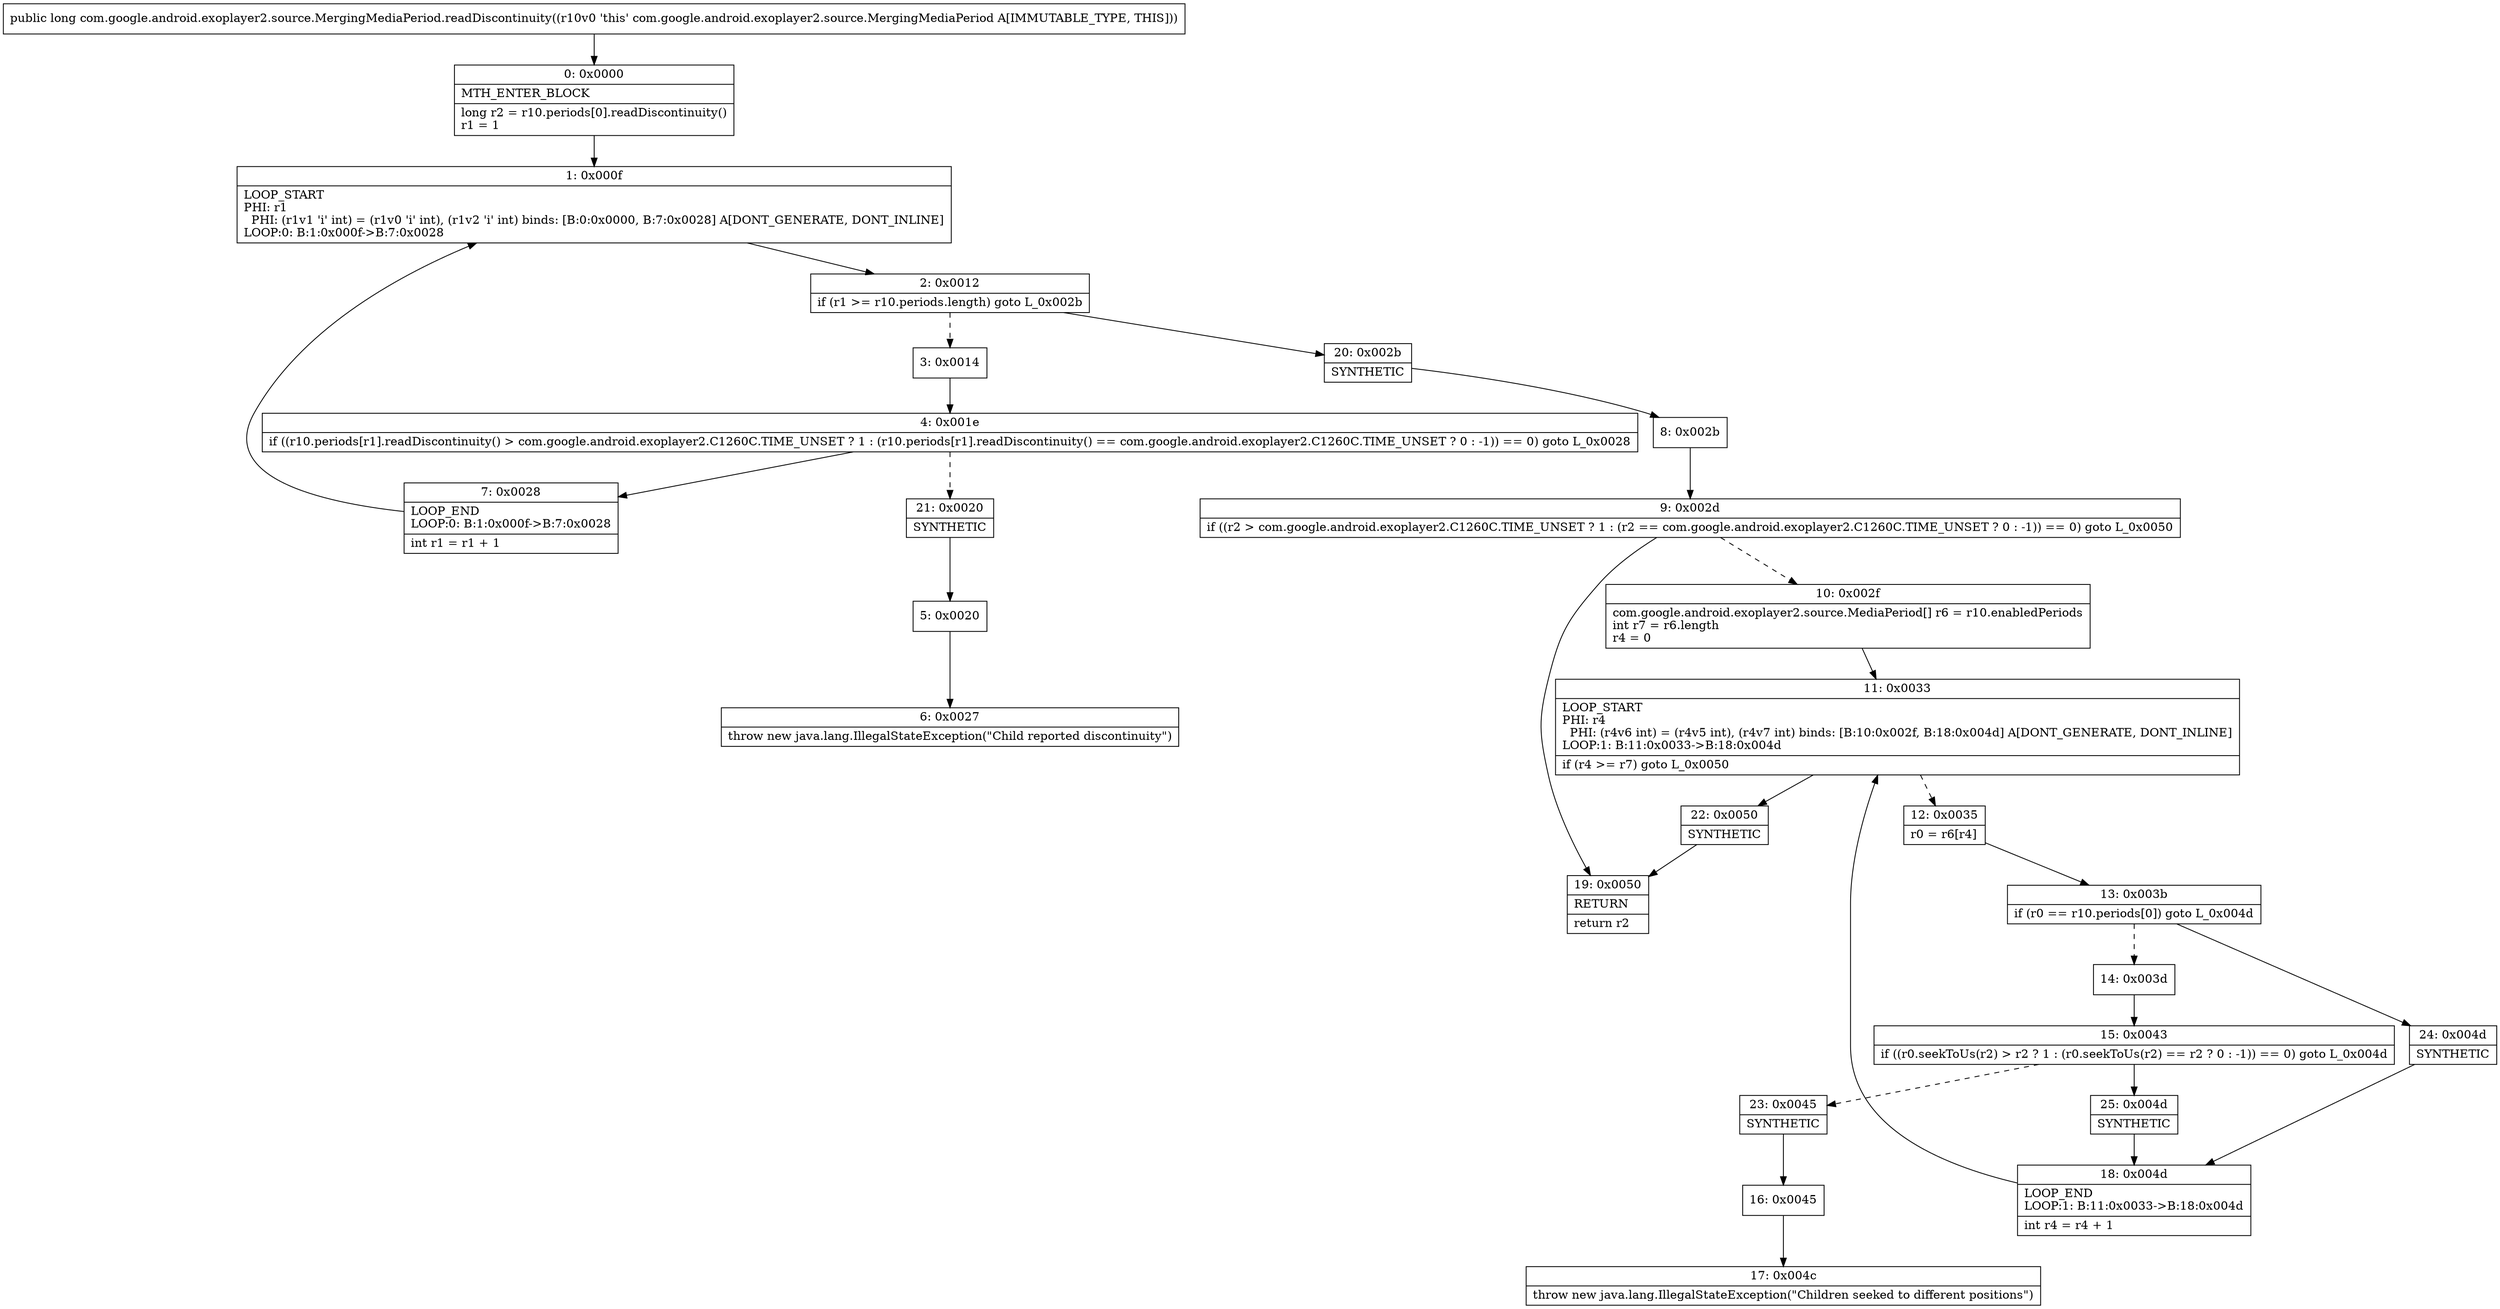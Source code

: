 digraph "CFG forcom.google.android.exoplayer2.source.MergingMediaPeriod.readDiscontinuity()J" {
Node_0 [shape=record,label="{0\:\ 0x0000|MTH_ENTER_BLOCK\l|long r2 = r10.periods[0].readDiscontinuity()\lr1 = 1\l}"];
Node_1 [shape=record,label="{1\:\ 0x000f|LOOP_START\lPHI: r1 \l  PHI: (r1v1 'i' int) = (r1v0 'i' int), (r1v2 'i' int) binds: [B:0:0x0000, B:7:0x0028] A[DONT_GENERATE, DONT_INLINE]\lLOOP:0: B:1:0x000f\-\>B:7:0x0028\l}"];
Node_2 [shape=record,label="{2\:\ 0x0012|if (r1 \>= r10.periods.length) goto L_0x002b\l}"];
Node_3 [shape=record,label="{3\:\ 0x0014}"];
Node_4 [shape=record,label="{4\:\ 0x001e|if ((r10.periods[r1].readDiscontinuity() \> com.google.android.exoplayer2.C1260C.TIME_UNSET ? 1 : (r10.periods[r1].readDiscontinuity() == com.google.android.exoplayer2.C1260C.TIME_UNSET ? 0 : \-1)) == 0) goto L_0x0028\l}"];
Node_5 [shape=record,label="{5\:\ 0x0020}"];
Node_6 [shape=record,label="{6\:\ 0x0027|throw new java.lang.IllegalStateException(\"Child reported discontinuity\")\l}"];
Node_7 [shape=record,label="{7\:\ 0x0028|LOOP_END\lLOOP:0: B:1:0x000f\-\>B:7:0x0028\l|int r1 = r1 + 1\l}"];
Node_8 [shape=record,label="{8\:\ 0x002b}"];
Node_9 [shape=record,label="{9\:\ 0x002d|if ((r2 \> com.google.android.exoplayer2.C1260C.TIME_UNSET ? 1 : (r2 == com.google.android.exoplayer2.C1260C.TIME_UNSET ? 0 : \-1)) == 0) goto L_0x0050\l}"];
Node_10 [shape=record,label="{10\:\ 0x002f|com.google.android.exoplayer2.source.MediaPeriod[] r6 = r10.enabledPeriods\lint r7 = r6.length\lr4 = 0\l}"];
Node_11 [shape=record,label="{11\:\ 0x0033|LOOP_START\lPHI: r4 \l  PHI: (r4v6 int) = (r4v5 int), (r4v7 int) binds: [B:10:0x002f, B:18:0x004d] A[DONT_GENERATE, DONT_INLINE]\lLOOP:1: B:11:0x0033\-\>B:18:0x004d\l|if (r4 \>= r7) goto L_0x0050\l}"];
Node_12 [shape=record,label="{12\:\ 0x0035|r0 = r6[r4]\l}"];
Node_13 [shape=record,label="{13\:\ 0x003b|if (r0 == r10.periods[0]) goto L_0x004d\l}"];
Node_14 [shape=record,label="{14\:\ 0x003d}"];
Node_15 [shape=record,label="{15\:\ 0x0043|if ((r0.seekToUs(r2) \> r2 ? 1 : (r0.seekToUs(r2) == r2 ? 0 : \-1)) == 0) goto L_0x004d\l}"];
Node_16 [shape=record,label="{16\:\ 0x0045}"];
Node_17 [shape=record,label="{17\:\ 0x004c|throw new java.lang.IllegalStateException(\"Children seeked to different positions\")\l}"];
Node_18 [shape=record,label="{18\:\ 0x004d|LOOP_END\lLOOP:1: B:11:0x0033\-\>B:18:0x004d\l|int r4 = r4 + 1\l}"];
Node_19 [shape=record,label="{19\:\ 0x0050|RETURN\l|return r2\l}"];
Node_20 [shape=record,label="{20\:\ 0x002b|SYNTHETIC\l}"];
Node_21 [shape=record,label="{21\:\ 0x0020|SYNTHETIC\l}"];
Node_22 [shape=record,label="{22\:\ 0x0050|SYNTHETIC\l}"];
Node_23 [shape=record,label="{23\:\ 0x0045|SYNTHETIC\l}"];
Node_24 [shape=record,label="{24\:\ 0x004d|SYNTHETIC\l}"];
Node_25 [shape=record,label="{25\:\ 0x004d|SYNTHETIC\l}"];
MethodNode[shape=record,label="{public long com.google.android.exoplayer2.source.MergingMediaPeriod.readDiscontinuity((r10v0 'this' com.google.android.exoplayer2.source.MergingMediaPeriod A[IMMUTABLE_TYPE, THIS])) }"];
MethodNode -> Node_0;
Node_0 -> Node_1;
Node_1 -> Node_2;
Node_2 -> Node_3[style=dashed];
Node_2 -> Node_20;
Node_3 -> Node_4;
Node_4 -> Node_7;
Node_4 -> Node_21[style=dashed];
Node_5 -> Node_6;
Node_7 -> Node_1;
Node_8 -> Node_9;
Node_9 -> Node_10[style=dashed];
Node_9 -> Node_19;
Node_10 -> Node_11;
Node_11 -> Node_12[style=dashed];
Node_11 -> Node_22;
Node_12 -> Node_13;
Node_13 -> Node_14[style=dashed];
Node_13 -> Node_24;
Node_14 -> Node_15;
Node_15 -> Node_23[style=dashed];
Node_15 -> Node_25;
Node_16 -> Node_17;
Node_18 -> Node_11;
Node_20 -> Node_8;
Node_21 -> Node_5;
Node_22 -> Node_19;
Node_23 -> Node_16;
Node_24 -> Node_18;
Node_25 -> Node_18;
}

